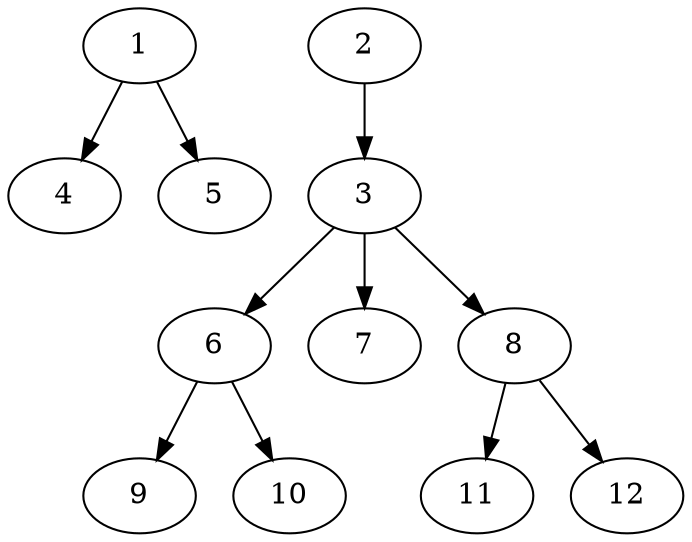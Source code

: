 // DAG (tier=1-easy, mode=data, n=12, ccr=0.308, fat=0.495, density=0.310, regular=0.630, jump=0.076, mindata=1048576, maxdata=8388608)
// DAG automatically generated by daggen at Sun Aug 24 16:33:33 2025
// /home/ermia/Project/Environments/daggen/bin/daggen --dot --ccr 0.308 --fat 0.495 --regular 0.630 --density 0.310 --jump 0.076 --mindata 1048576 --maxdata 8388608 -n 12 
digraph G {
  1 [size="632212585718522368", alpha="0.11", expect_size="316106292859261184"]
  1 -> 4 [size ="396838905577472"]
  1 -> 5 [size ="396838905577472"]
  2 [size="46572698767891032", alpha="0.03", expect_size="23286349383945516"]
  2 -> 3 [size ="26787920740352"]
  3 [size="140084461774793328", alpha="0.14", expect_size="70042230887396664"]
  3 -> 6 [size ="266176311590912"]
  3 -> 7 [size ="266176311590912"]
  3 -> 8 [size ="266176311590912"]
  4 [size="33106356330790092", alpha="0.17", expect_size="16553178165395046"]
  5 [size="101810928441360384000", alpha="0.14", expect_size="50905464220680192000"]
  6 [size="2548985462937092096", alpha="0.04", expect_size="1274492731468546048"]
  6 -> 9 [size ="14927997698048"]
  6 -> 10 [size ="14927997698048"]
  7 [size="725225212642942", alpha="0.04", expect_size="362612606321471"]
  8 [size="668997597261024128", alpha="0.11", expect_size="334498798630512064"]
  8 -> 11 [size ="314292964425728"]
  8 -> 12 [size ="314292964425728"]
  9 [size="21850088787406204", alpha="0.06", expect_size="10925044393703102"]
  10 [size="108865603056756864", alpha="0.06", expect_size="54432801528378432"]
  11 [size="1243114481287493", alpha="0.04", expect_size="621557240643746"]
  12 [size="4689120965818598", alpha="0.16", expect_size="2344560482909299"]
}
